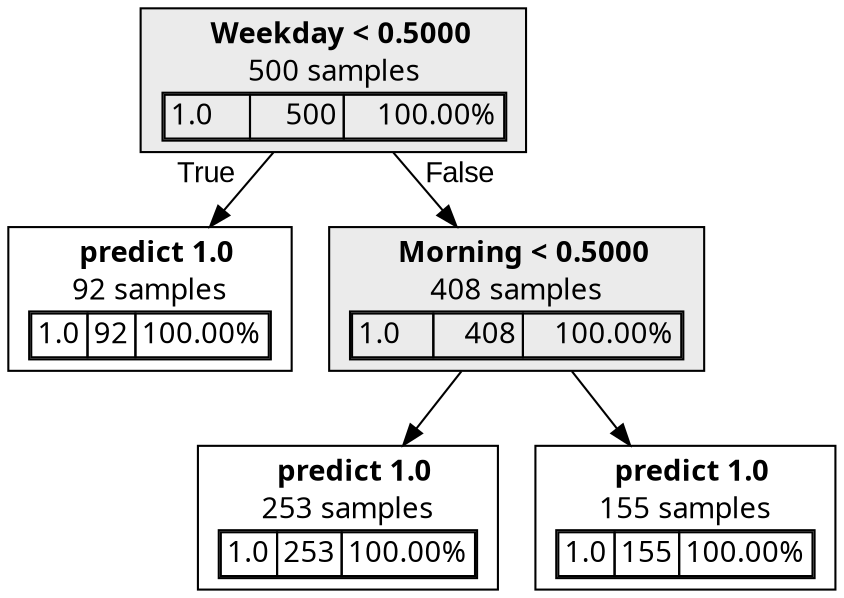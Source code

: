 digraph {
    1 [label=<  <TABLE BORDER="0" CELLPADDING="0">
      <TR>
    <TD>
      <B>Weekday &lt; 0.5000</B>
    </TD>
  </TR>

    <TR>
      <TD>500 samples</TD>
    </TR>
    <TR>
  <TD>
    <TABLE CELLSPACING="0">
      
        <TR class="highlighted">
    <TD ALIGN="LEFT">1.0</TD>
    <TD ALIGN="RIGHT">500</TD>
    <TD ALIGN="RIGHT">100.00%</TD>
  </TR>

    </TABLE>
  </TD>
</TR>

  </TABLE>
>,fillcolor="#EBEBEB",shape=box,fontname="bold arial",style="filled"];
    1 -> 2 [labeldistance=2.5, labelangle=45, headlabel="True",fontname="arial"];
    1 -> 3 [labeldistance=2.5, labelangle=-45, headlabel="False",fontname="arial"];
    2 [label=<  <TABLE BORDER="0" CELLPADDING="0">
      <TR>
    <TD>
      <B>predict 1.0</B>
    </TD>
  </TR>

    <TR>
      <TD>92 samples</TD>
    </TR>
    <TR>
  <TD>
    <TABLE CELLSPACING="0">
      
        <TR class="highlighted">
    <TD ALIGN="LEFT">1.0</TD>
    <TD ALIGN="RIGHT">92</TD>
    <TD ALIGN="RIGHT">100.00%</TD>
  </TR>

    </TABLE>
  </TD>
</TR>

  </TABLE>
>,fillcolor="#FFFFFFff",shape=box,fontname="bold arial",style="filled",color=black];
    3 [label=<  <TABLE BORDER="0" CELLPADDING="0">
      <TR>
    <TD>
      <B>Morning &lt; 0.5000</B>
    </TD>
  </TR>

    <TR>
      <TD>408 samples</TD>
    </TR>
    <TR>
  <TD>
    <TABLE CELLSPACING="0">
      
        <TR class="highlighted">
    <TD ALIGN="LEFT">1.0</TD>
    <TD ALIGN="RIGHT">408</TD>
    <TD ALIGN="RIGHT">100.00%</TD>
  </TR>

    </TABLE>
  </TD>
</TR>

  </TABLE>
>,fillcolor="#EBEBEB",shape=box,fontname="bold arial",style="filled"];
    3 -> 4;
    3 -> 5;
    4 [label=<  <TABLE BORDER="0" CELLPADDING="0">
      <TR>
    <TD>
      <B>predict 1.0</B>
    </TD>
  </TR>

    <TR>
      <TD>253 samples</TD>
    </TR>
    <TR>
  <TD>
    <TABLE CELLSPACING="0">
      
        <TR class="highlighted">
    <TD ALIGN="LEFT">1.0</TD>
    <TD ALIGN="RIGHT">253</TD>
    <TD ALIGN="RIGHT">100.00%</TD>
  </TR>

    </TABLE>
  </TD>
</TR>

  </TABLE>
>,fillcolor="#FFFFFFff",shape=box,fontname="bold arial",style="filled",color=black];
    5 [label=<  <TABLE BORDER="0" CELLPADDING="0">
      <TR>
    <TD>
      <B>predict 1.0</B>
    </TD>
  </TR>

    <TR>
      <TD>155 samples</TD>
    </TR>
    <TR>
  <TD>
    <TABLE CELLSPACING="0">
      
        <TR class="highlighted">
    <TD ALIGN="LEFT">1.0</TD>
    <TD ALIGN="RIGHT">155</TD>
    <TD ALIGN="RIGHT">100.00%</TD>
  </TR>

    </TABLE>
  </TD>
</TR>

  </TABLE>
>,fillcolor="#FFFFFFff",shape=box,fontname="bold arial",style="filled",color=black];
}
